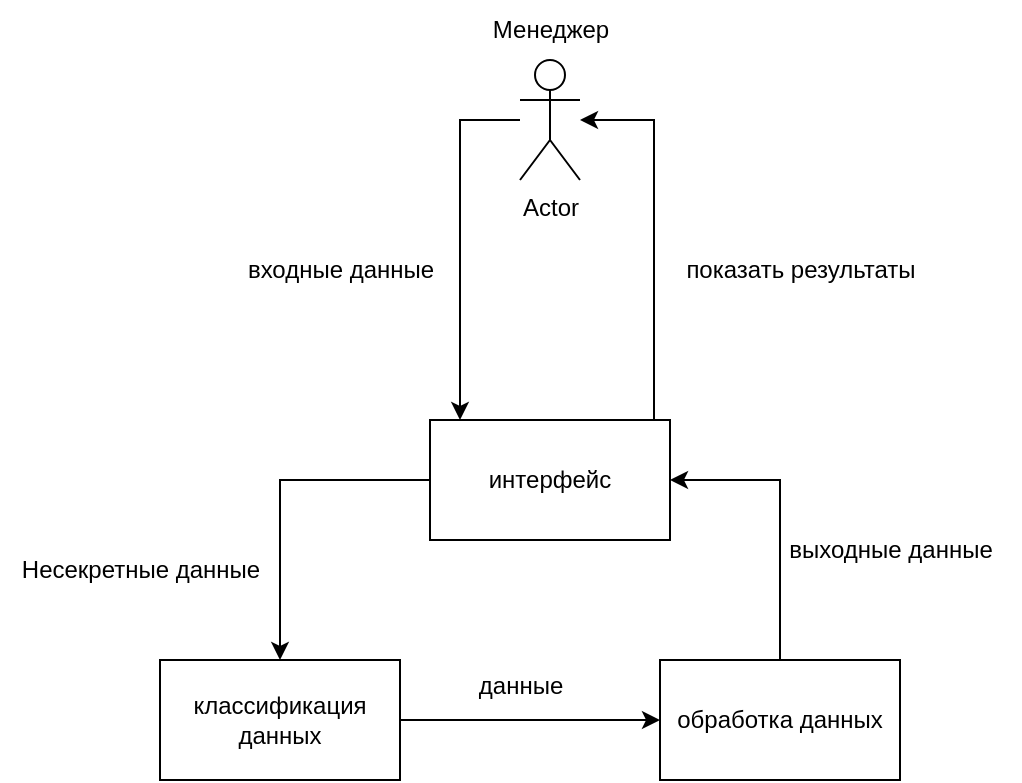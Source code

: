 <mxfile version="22.1.11" type="device">
  <diagram name="Trang-1" id="mAiNADUd7Cy0c0CvxYBJ">
    <mxGraphModel dx="819" dy="426" grid="1" gridSize="10" guides="1" tooltips="1" connect="1" arrows="1" fold="1" page="1" pageScale="1" pageWidth="850" pageHeight="1100" math="0" shadow="0">
      <root>
        <mxCell id="0" />
        <mxCell id="1" parent="0" />
        <mxCell id="UuDM3Q7bagGQSsvPGnsL-6" style="edgeStyle=orthogonalEdgeStyle;rounded=0;orthogonalLoop=1;jettySize=auto;html=1;" edge="1" parent="1" source="UuDM3Q7bagGQSsvPGnsL-1" target="UuDM3Q7bagGQSsvPGnsL-3">
          <mxGeometry relative="1" as="geometry">
            <Array as="points">
              <mxPoint x="380" y="130" />
            </Array>
          </mxGeometry>
        </mxCell>
        <mxCell id="UuDM3Q7bagGQSsvPGnsL-1" value="Actor" style="shape=umlActor;verticalLabelPosition=bottom;verticalAlign=top;html=1;" vertex="1" parent="1">
          <mxGeometry x="410" y="100" width="30" height="60" as="geometry" />
        </mxCell>
        <mxCell id="UuDM3Q7bagGQSsvPGnsL-7" style="edgeStyle=orthogonalEdgeStyle;rounded=0;orthogonalLoop=1;jettySize=auto;html=1;" edge="1" parent="1" source="UuDM3Q7bagGQSsvPGnsL-3" target="UuDM3Q7bagGQSsvPGnsL-4">
          <mxGeometry relative="1" as="geometry">
            <Array as="points">
              <mxPoint x="290" y="310" />
            </Array>
          </mxGeometry>
        </mxCell>
        <mxCell id="UuDM3Q7bagGQSsvPGnsL-3" value="интерфейс" style="rounded=0;whiteSpace=wrap;html=1;" vertex="1" parent="1">
          <mxGeometry x="365" y="280" width="120" height="60" as="geometry" />
        </mxCell>
        <mxCell id="UuDM3Q7bagGQSsvPGnsL-8" style="edgeStyle=orthogonalEdgeStyle;rounded=0;orthogonalLoop=1;jettySize=auto;html=1;" edge="1" parent="1" source="UuDM3Q7bagGQSsvPGnsL-4" target="UuDM3Q7bagGQSsvPGnsL-5">
          <mxGeometry relative="1" as="geometry" />
        </mxCell>
        <mxCell id="UuDM3Q7bagGQSsvPGnsL-4" value="классификация данных" style="rounded=0;whiteSpace=wrap;html=1;" vertex="1" parent="1">
          <mxGeometry x="230" y="400" width="120" height="60" as="geometry" />
        </mxCell>
        <mxCell id="UuDM3Q7bagGQSsvPGnsL-9" style="edgeStyle=orthogonalEdgeStyle;rounded=0;orthogonalLoop=1;jettySize=auto;html=1;entryX=1;entryY=0.5;entryDx=0;entryDy=0;" edge="1" parent="1" source="UuDM3Q7bagGQSsvPGnsL-5" target="UuDM3Q7bagGQSsvPGnsL-3">
          <mxGeometry relative="1" as="geometry" />
        </mxCell>
        <mxCell id="UuDM3Q7bagGQSsvPGnsL-5" value="обработка данных" style="rounded=0;whiteSpace=wrap;html=1;" vertex="1" parent="1">
          <mxGeometry x="480" y="400" width="120" height="60" as="geometry" />
        </mxCell>
        <mxCell id="UuDM3Q7bagGQSsvPGnsL-10" style="edgeStyle=orthogonalEdgeStyle;rounded=0;orthogonalLoop=1;jettySize=auto;html=1;" edge="1" parent="1" target="UuDM3Q7bagGQSsvPGnsL-1">
          <mxGeometry relative="1" as="geometry">
            <mxPoint x="470" y="280" as="sourcePoint" />
            <mxPoint x="476.99" y="148" as="targetPoint" />
            <Array as="points">
              <mxPoint x="477" y="280" />
              <mxPoint x="477" y="130" />
            </Array>
          </mxGeometry>
        </mxCell>
        <mxCell id="UuDM3Q7bagGQSsvPGnsL-11" value="Менеджер" style="text;html=1;align=center;verticalAlign=middle;resizable=0;points=[];autosize=1;strokeColor=none;fillColor=none;" vertex="1" parent="1">
          <mxGeometry x="385" y="70" width="80" height="30" as="geometry" />
        </mxCell>
        <mxCell id="UuDM3Q7bagGQSsvPGnsL-12" value="входные данные" style="text;html=1;align=center;verticalAlign=middle;resizable=0;points=[];autosize=1;strokeColor=none;fillColor=none;" vertex="1" parent="1">
          <mxGeometry x="260" y="190" width="120" height="30" as="geometry" />
        </mxCell>
        <mxCell id="UuDM3Q7bagGQSsvPGnsL-13" value="выходные данные" style="text;html=1;align=center;verticalAlign=middle;resizable=0;points=[];autosize=1;strokeColor=none;fillColor=none;" vertex="1" parent="1">
          <mxGeometry x="530" y="330" width="130" height="30" as="geometry" />
        </mxCell>
        <mxCell id="UuDM3Q7bagGQSsvPGnsL-14" value="показать результаты" style="text;html=1;align=center;verticalAlign=middle;resizable=0;points=[];autosize=1;strokeColor=none;fillColor=none;" vertex="1" parent="1">
          <mxGeometry x="480" y="190" width="140" height="30" as="geometry" />
        </mxCell>
        <mxCell id="UuDM3Q7bagGQSsvPGnsL-15" value="Несекретные данные" style="text;html=1;align=center;verticalAlign=middle;resizable=0;points=[];autosize=1;strokeColor=none;fillColor=none;" vertex="1" parent="1">
          <mxGeometry x="150" y="340" width="140" height="30" as="geometry" />
        </mxCell>
        <mxCell id="UuDM3Q7bagGQSsvPGnsL-16" value="данные" style="text;html=1;align=center;verticalAlign=middle;resizable=0;points=[];autosize=1;strokeColor=none;fillColor=none;" vertex="1" parent="1">
          <mxGeometry x="375" y="398" width="70" height="30" as="geometry" />
        </mxCell>
      </root>
    </mxGraphModel>
  </diagram>
</mxfile>
